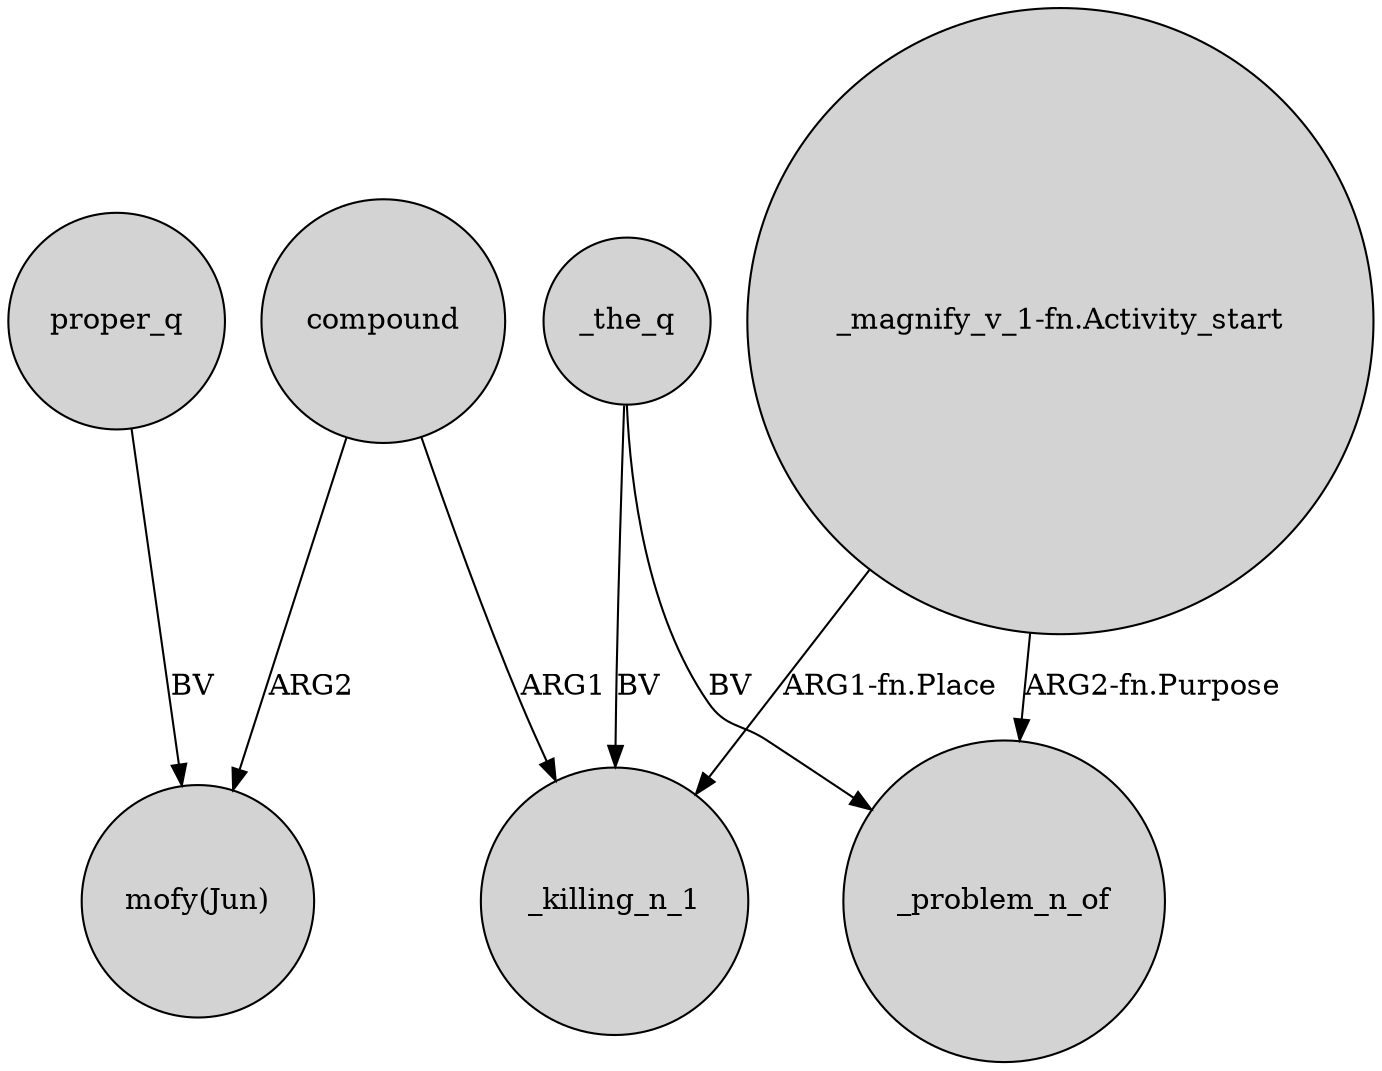 digraph {
	node [shape=circle style=filled]
	compound -> _killing_n_1 [label=ARG1]
	"_magnify_v_1-fn.Activity_start" -> _problem_n_of [label="ARG2-fn.Purpose"]
	"_magnify_v_1-fn.Activity_start" -> _killing_n_1 [label="ARG1-fn.Place"]
	compound -> "mofy(Jun)" [label=ARG2]
	proper_q -> "mofy(Jun)" [label=BV]
	_the_q -> _killing_n_1 [label=BV]
	_the_q -> _problem_n_of [label=BV]
}
